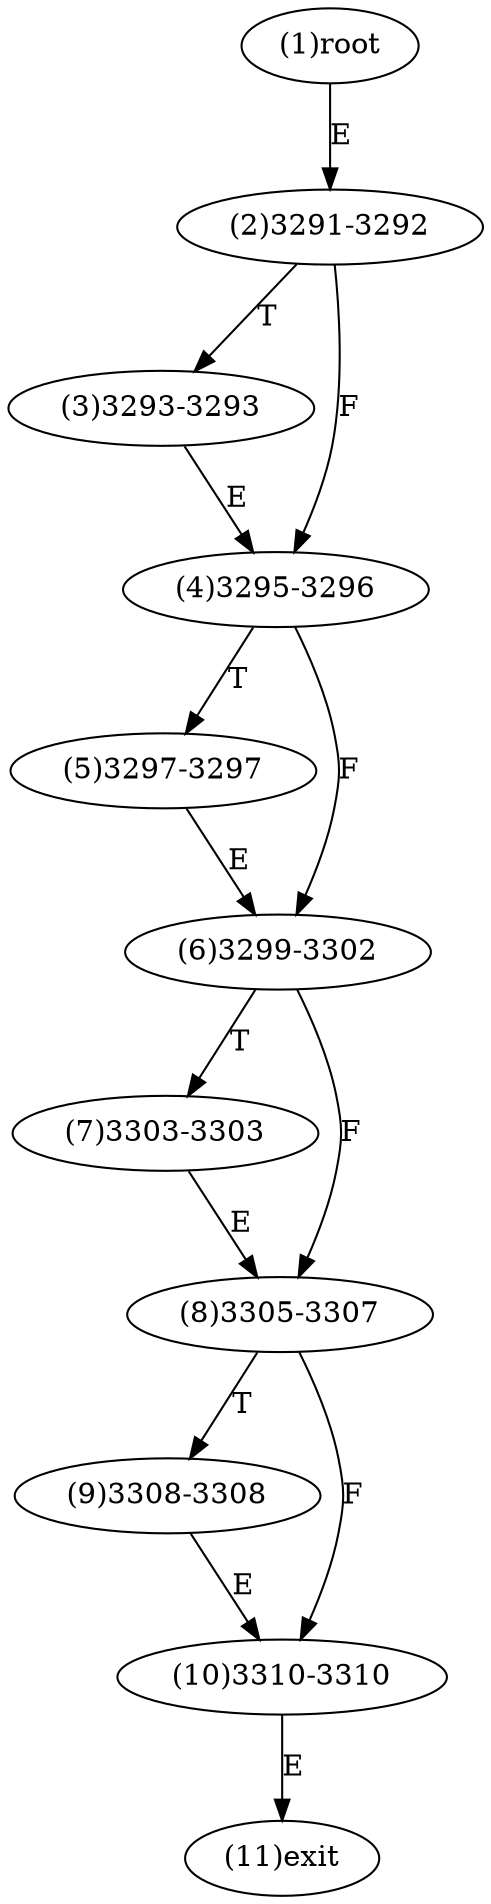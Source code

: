 digraph "" { 
1[ label="(1)root"];
2[ label="(2)3291-3292"];
3[ label="(3)3293-3293"];
4[ label="(4)3295-3296"];
5[ label="(5)3297-3297"];
6[ label="(6)3299-3302"];
7[ label="(7)3303-3303"];
8[ label="(8)3305-3307"];
9[ label="(9)3308-3308"];
10[ label="(10)3310-3310"];
11[ label="(11)exit"];
1->2[ label="E"];
2->4[ label="F"];
2->3[ label="T"];
3->4[ label="E"];
4->6[ label="F"];
4->5[ label="T"];
5->6[ label="E"];
6->8[ label="F"];
6->7[ label="T"];
7->8[ label="E"];
8->10[ label="F"];
8->9[ label="T"];
9->10[ label="E"];
10->11[ label="E"];
}